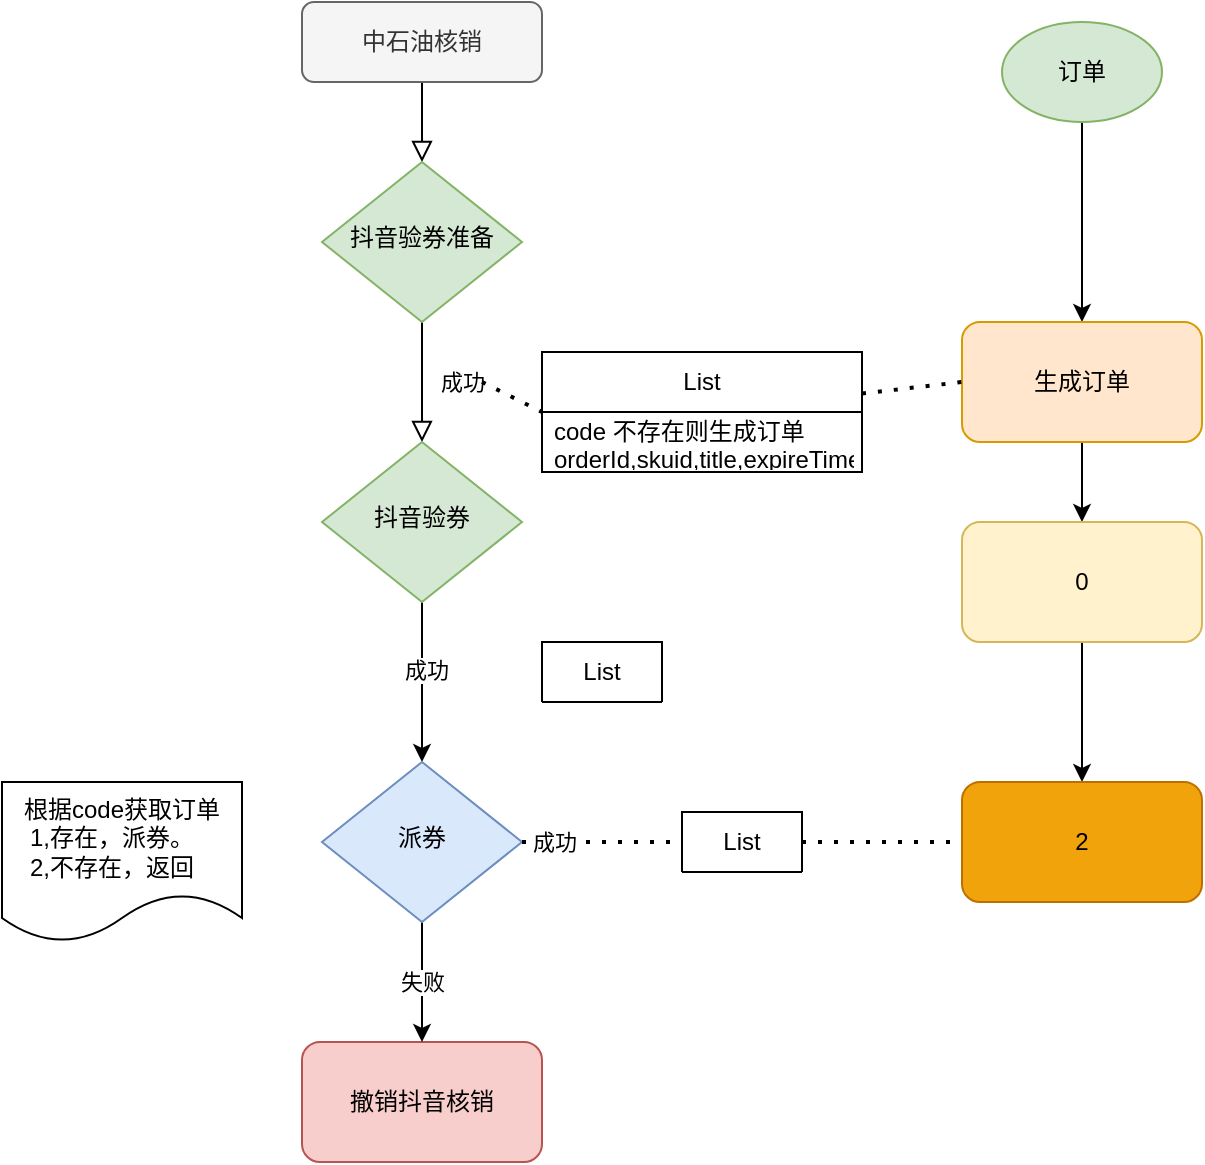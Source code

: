 <mxfile version="21.6.8" type="github">
  <diagram name="第 1 页" id="9qalYlBnHVuoMHJrbcrD">
    <mxGraphModel dx="1434" dy="769" grid="1" gridSize="10" guides="1" tooltips="1" connect="1" arrows="1" fold="1" page="1" pageScale="1" pageWidth="827" pageHeight="1169" math="0" shadow="0">
      <root>
        <mxCell id="0" />
        <mxCell id="1" parent="0" />
        <mxCell id="3UjLu6_sXp_Yx56C731l-3" value="" style="rounded=0;html=1;jettySize=auto;orthogonalLoop=1;fontSize=11;endArrow=block;endFill=0;endSize=8;strokeWidth=1;shadow=0;labelBackgroundColor=none;edgeStyle=orthogonalEdgeStyle;" edge="1" parent="1" source="3UjLu6_sXp_Yx56C731l-4" target="3UjLu6_sXp_Yx56C731l-6">
          <mxGeometry relative="1" as="geometry" />
        </mxCell>
        <mxCell id="3UjLu6_sXp_Yx56C731l-4" value="中石油核销" style="rounded=1;whiteSpace=wrap;html=1;fontSize=12;glass=0;strokeWidth=1;shadow=0;fillColor=#f5f5f5;fontColor=#333333;strokeColor=#666666;" vertex="1" parent="1">
          <mxGeometry x="540" y="80" width="120" height="40" as="geometry" />
        </mxCell>
        <mxCell id="3UjLu6_sXp_Yx56C731l-5" value="成功" style="rounded=0;html=1;jettySize=auto;orthogonalLoop=1;fontSize=11;endArrow=block;endFill=0;endSize=8;strokeWidth=1;shadow=0;labelBackgroundColor=none;edgeStyle=orthogonalEdgeStyle;" edge="1" parent="1" source="3UjLu6_sXp_Yx56C731l-6" target="3UjLu6_sXp_Yx56C731l-9">
          <mxGeometry y="20" relative="1" as="geometry">
            <mxPoint as="offset" />
          </mxGeometry>
        </mxCell>
        <mxCell id="3UjLu6_sXp_Yx56C731l-6" value="抖音验券准备" style="rhombus;whiteSpace=wrap;html=1;shadow=0;fontFamily=Helvetica;fontSize=12;align=center;strokeWidth=1;spacing=6;spacingTop=-4;fillColor=#d5e8d4;strokeColor=#82b366;" vertex="1" parent="1">
          <mxGeometry x="550" y="160" width="100" height="80" as="geometry" />
        </mxCell>
        <mxCell id="3UjLu6_sXp_Yx56C731l-32" style="edgeStyle=orthogonalEdgeStyle;rounded=0;orthogonalLoop=1;jettySize=auto;html=1;exitX=0.5;exitY=1;exitDx=0;exitDy=0;entryX=0.5;entryY=0;entryDx=0;entryDy=0;" edge="1" parent="1" source="3UjLu6_sXp_Yx56C731l-9" target="3UjLu6_sXp_Yx56C731l-31">
          <mxGeometry relative="1" as="geometry" />
        </mxCell>
        <mxCell id="3UjLu6_sXp_Yx56C731l-42" value="成功" style="edgeLabel;html=1;align=center;verticalAlign=middle;resizable=0;points=[];" vertex="1" connectable="0" parent="3UjLu6_sXp_Yx56C731l-32">
          <mxGeometry x="-0.15" y="2" relative="1" as="geometry">
            <mxPoint as="offset" />
          </mxGeometry>
        </mxCell>
        <mxCell id="3UjLu6_sXp_Yx56C731l-9" value="抖音验券" style="rhombus;whiteSpace=wrap;html=1;shadow=0;fontFamily=Helvetica;fontSize=12;align=center;strokeWidth=1;spacing=6;spacingTop=-4;fillColor=#d5e8d4;strokeColor=#82b366;" vertex="1" parent="1">
          <mxGeometry x="550" y="300" width="100" height="80" as="geometry" />
        </mxCell>
        <mxCell id="3UjLu6_sXp_Yx56C731l-10" style="edgeStyle=orthogonalEdgeStyle;rounded=0;orthogonalLoop=1;jettySize=auto;html=1;exitX=0.5;exitY=1;exitDx=0;exitDy=0;" edge="1" parent="1" source="3UjLu6_sXp_Yx56C731l-11" target="3UjLu6_sXp_Yx56C731l-13">
          <mxGeometry relative="1" as="geometry" />
        </mxCell>
        <mxCell id="3UjLu6_sXp_Yx56C731l-11" value="订单" style="ellipse;whiteSpace=wrap;html=1;fillColor=#d5e8d4;strokeColor=#82b366;" vertex="1" parent="1">
          <mxGeometry x="890" y="90" width="80" height="50" as="geometry" />
        </mxCell>
        <mxCell id="3UjLu6_sXp_Yx56C731l-12" style="edgeStyle=orthogonalEdgeStyle;rounded=0;orthogonalLoop=1;jettySize=auto;html=1;exitX=0.5;exitY=1;exitDx=0;exitDy=0;entryX=0.5;entryY=0;entryDx=0;entryDy=0;" edge="1" parent="1" source="3UjLu6_sXp_Yx56C731l-13" target="3UjLu6_sXp_Yx56C731l-16">
          <mxGeometry relative="1" as="geometry" />
        </mxCell>
        <mxCell id="3UjLu6_sXp_Yx56C731l-13" value="生成订单" style="rounded=1;whiteSpace=wrap;html=1;fillColor=#ffe6cc;strokeColor=#d79b00;" vertex="1" parent="1">
          <mxGeometry x="870" y="240" width="120" height="60" as="geometry" />
        </mxCell>
        <mxCell id="3UjLu6_sXp_Yx56C731l-14" value="" style="endArrow=none;dashed=1;html=1;dashPattern=1 3;strokeWidth=2;rounded=0;entryX=0;entryY=0.5;entryDx=0;entryDy=0;" edge="1" parent="1" target="3UjLu6_sXp_Yx56C731l-13" source="3UjLu6_sXp_Yx56C731l-20">
          <mxGeometry width="50" height="50" relative="1" as="geometry">
            <mxPoint x="630" y="270" as="sourcePoint" />
            <mxPoint x="750" y="370" as="targetPoint" />
          </mxGeometry>
        </mxCell>
        <mxCell id="3UjLu6_sXp_Yx56C731l-15" style="edgeStyle=orthogonalEdgeStyle;rounded=0;orthogonalLoop=1;jettySize=auto;html=1;exitX=0.5;exitY=1;exitDx=0;exitDy=0;" edge="1" parent="1" source="3UjLu6_sXp_Yx56C731l-16" target="3UjLu6_sXp_Yx56C731l-18">
          <mxGeometry relative="1" as="geometry" />
        </mxCell>
        <mxCell id="3UjLu6_sXp_Yx56C731l-16" value="0" style="rounded=1;whiteSpace=wrap;html=1;fillColor=#fff2cc;strokeColor=#d6b656;" vertex="1" parent="1">
          <mxGeometry x="870" y="340" width="120" height="60" as="geometry" />
        </mxCell>
        <mxCell id="3UjLu6_sXp_Yx56C731l-17" value="撤销抖音核销" style="rounded=1;whiteSpace=wrap;html=1;fillColor=#f8cecc;strokeColor=#b85450;" vertex="1" parent="1">
          <mxGeometry x="540" y="600" width="120" height="60" as="geometry" />
        </mxCell>
        <mxCell id="3UjLu6_sXp_Yx56C731l-18" value="2" style="rounded=1;whiteSpace=wrap;html=1;fillColor=#f0a30a;fontColor=#000000;strokeColor=#BD7000;" vertex="1" parent="1">
          <mxGeometry x="870" y="470" width="120" height="60" as="geometry" />
        </mxCell>
        <mxCell id="3UjLu6_sXp_Yx56C731l-19" value="" style="endArrow=none;dashed=1;html=1;dashPattern=1 3;strokeWidth=2;rounded=0;entryX=0;entryY=0.5;entryDx=0;entryDy=0;exitX=1;exitY=0.5;exitDx=0;exitDy=0;" edge="1" parent="1" source="3UjLu6_sXp_Yx56C731l-34" target="3UjLu6_sXp_Yx56C731l-18">
          <mxGeometry width="50" height="50" relative="1" as="geometry">
            <mxPoint x="700" y="420" as="sourcePoint" />
            <mxPoint x="750" y="370" as="targetPoint" />
          </mxGeometry>
        </mxCell>
        <mxCell id="3UjLu6_sXp_Yx56C731l-23" value="List" style="swimlane;fontStyle=0;childLayout=stackLayout;horizontal=1;startSize=30;horizontalStack=0;resizeParent=1;resizeParentMax=0;resizeLast=0;collapsible=1;marginBottom=0;whiteSpace=wrap;html=1;" vertex="1" collapsed="1" parent="1">
          <mxGeometry x="660" y="400" width="60" height="30" as="geometry">
            <mxRectangle x="660" y="400" width="170" height="60" as="alternateBounds" />
          </mxGeometry>
        </mxCell>
        <mxCell id="3UjLu6_sXp_Yx56C731l-24" value="verifyId,CertificateId" style="text;strokeColor=none;fillColor=none;align=left;verticalAlign=middle;spacingLeft=4;spacingRight=4;overflow=hidden;points=[[0,0.5],[1,0.5]];portConstraint=eastwest;rotatable=0;whiteSpace=wrap;html=1;" vertex="1" parent="3UjLu6_sXp_Yx56C731l-23">
          <mxGeometry y="30" width="170" height="30" as="geometry" />
        </mxCell>
        <mxCell id="3UjLu6_sXp_Yx56C731l-30" value="" style="endArrow=none;dashed=1;html=1;dashPattern=1 3;strokeWidth=2;rounded=0;entryX=0;entryY=0.5;entryDx=0;entryDy=0;" edge="1" parent="1" target="3UjLu6_sXp_Yx56C731l-20">
          <mxGeometry width="50" height="50" relative="1" as="geometry">
            <mxPoint x="630" y="270" as="sourcePoint" />
            <mxPoint x="870" y="270" as="targetPoint" />
          </mxGeometry>
        </mxCell>
        <mxCell id="3UjLu6_sXp_Yx56C731l-20" value="List" style="swimlane;fontStyle=0;childLayout=stackLayout;horizontal=1;startSize=30;horizontalStack=0;resizeParent=1;resizeParentMax=0;resizeLast=0;collapsible=1;marginBottom=0;whiteSpace=wrap;html=1;" vertex="1" parent="1">
          <mxGeometry x="660" y="255" width="160" height="60" as="geometry">
            <mxRectangle x="660" y="255" width="60" height="30" as="alternateBounds" />
          </mxGeometry>
        </mxCell>
        <mxCell id="3UjLu6_sXp_Yx56C731l-22" value="&lt;div&gt;code 不存在则生成订单&lt;/div&gt;&lt;div&gt;orderId,skuid,title,expireTime&lt;/div&gt;" style="text;strokeColor=none;fillColor=none;align=left;verticalAlign=middle;spacingLeft=4;spacingRight=4;overflow=hidden;points=[[0,0.5],[1,0.5]];portConstraint=eastwest;rotatable=0;whiteSpace=wrap;html=1;" vertex="1" parent="3UjLu6_sXp_Yx56C731l-20">
          <mxGeometry y="30" width="160" height="30" as="geometry" />
        </mxCell>
        <mxCell id="3UjLu6_sXp_Yx56C731l-44" value="失败" style="edgeStyle=orthogonalEdgeStyle;rounded=0;orthogonalLoop=1;jettySize=auto;html=1;exitX=0.5;exitY=1;exitDx=0;exitDy=0;entryX=0.5;entryY=0;entryDx=0;entryDy=0;" edge="1" parent="1" source="3UjLu6_sXp_Yx56C731l-31" target="3UjLu6_sXp_Yx56C731l-17">
          <mxGeometry relative="1" as="geometry" />
        </mxCell>
        <mxCell id="3UjLu6_sXp_Yx56C731l-31" value="派券" style="rhombus;whiteSpace=wrap;html=1;shadow=0;fontFamily=Helvetica;fontSize=12;align=center;strokeWidth=1;spacing=6;spacingTop=-4;fillColor=#dae8fc;strokeColor=#6c8ebf;" vertex="1" parent="1">
          <mxGeometry x="550" y="460" width="100" height="80" as="geometry" />
        </mxCell>
        <mxCell id="3UjLu6_sXp_Yx56C731l-38" value="" style="endArrow=none;dashed=1;html=1;dashPattern=1 3;strokeWidth=2;rounded=0;entryX=0;entryY=0.5;entryDx=0;entryDy=0;exitX=1;exitY=0.5;exitDx=0;exitDy=0;" edge="1" parent="1" source="3UjLu6_sXp_Yx56C731l-31" target="3UjLu6_sXp_Yx56C731l-34">
          <mxGeometry width="50" height="50" relative="1" as="geometry">
            <mxPoint x="650" y="500" as="sourcePoint" />
            <mxPoint x="870" y="500" as="targetPoint" />
          </mxGeometry>
        </mxCell>
        <mxCell id="3UjLu6_sXp_Yx56C731l-39" value="成功" style="edgeLabel;html=1;align=center;verticalAlign=middle;resizable=0;points=[];" vertex="1" connectable="0" parent="3UjLu6_sXp_Yx56C731l-38">
          <mxGeometry x="-0.6" relative="1" as="geometry">
            <mxPoint as="offset" />
          </mxGeometry>
        </mxCell>
        <mxCell id="3UjLu6_sXp_Yx56C731l-34" value="List" style="swimlane;fontStyle=0;childLayout=stackLayout;horizontal=1;startSize=30;horizontalStack=0;resizeParent=1;resizeParentMax=0;resizeLast=0;collapsible=1;marginBottom=0;whiteSpace=wrap;html=1;" vertex="1" collapsed="1" parent="1">
          <mxGeometry x="730" y="485" width="60" height="30" as="geometry">
            <mxRectangle x="730" y="485" width="170" height="60" as="alternateBounds" />
          </mxGeometry>
        </mxCell>
        <mxCell id="3UjLu6_sXp_Yx56C731l-36" value="phone,businessID,state,tstemp" style="text;strokeColor=none;fillColor=none;align=left;verticalAlign=middle;spacingLeft=4;spacingRight=4;overflow=hidden;points=[[0,0.5],[1,0.5]];portConstraint=eastwest;rotatable=0;whiteSpace=wrap;html=1;" vertex="1" parent="3UjLu6_sXp_Yx56C731l-34">
          <mxGeometry y="30" width="170" height="30" as="geometry" />
        </mxCell>
        <mxCell id="3UjLu6_sXp_Yx56C731l-43" value="&lt;div&gt;根据code获取订单&lt;/div&gt;&lt;div&gt;1,存在，派券。&amp;nbsp;&amp;nbsp;&amp;nbsp; &lt;br&gt;&lt;/div&gt;&lt;div&gt;2,不存在，返回&amp;nbsp;&amp;nbsp;&amp;nbsp; &lt;br&gt;&lt;/div&gt;" style="shape=document;whiteSpace=wrap;html=1;boundedLbl=1;" vertex="1" parent="1">
          <mxGeometry x="390" y="470" width="120" height="80" as="geometry" />
        </mxCell>
      </root>
    </mxGraphModel>
  </diagram>
</mxfile>
